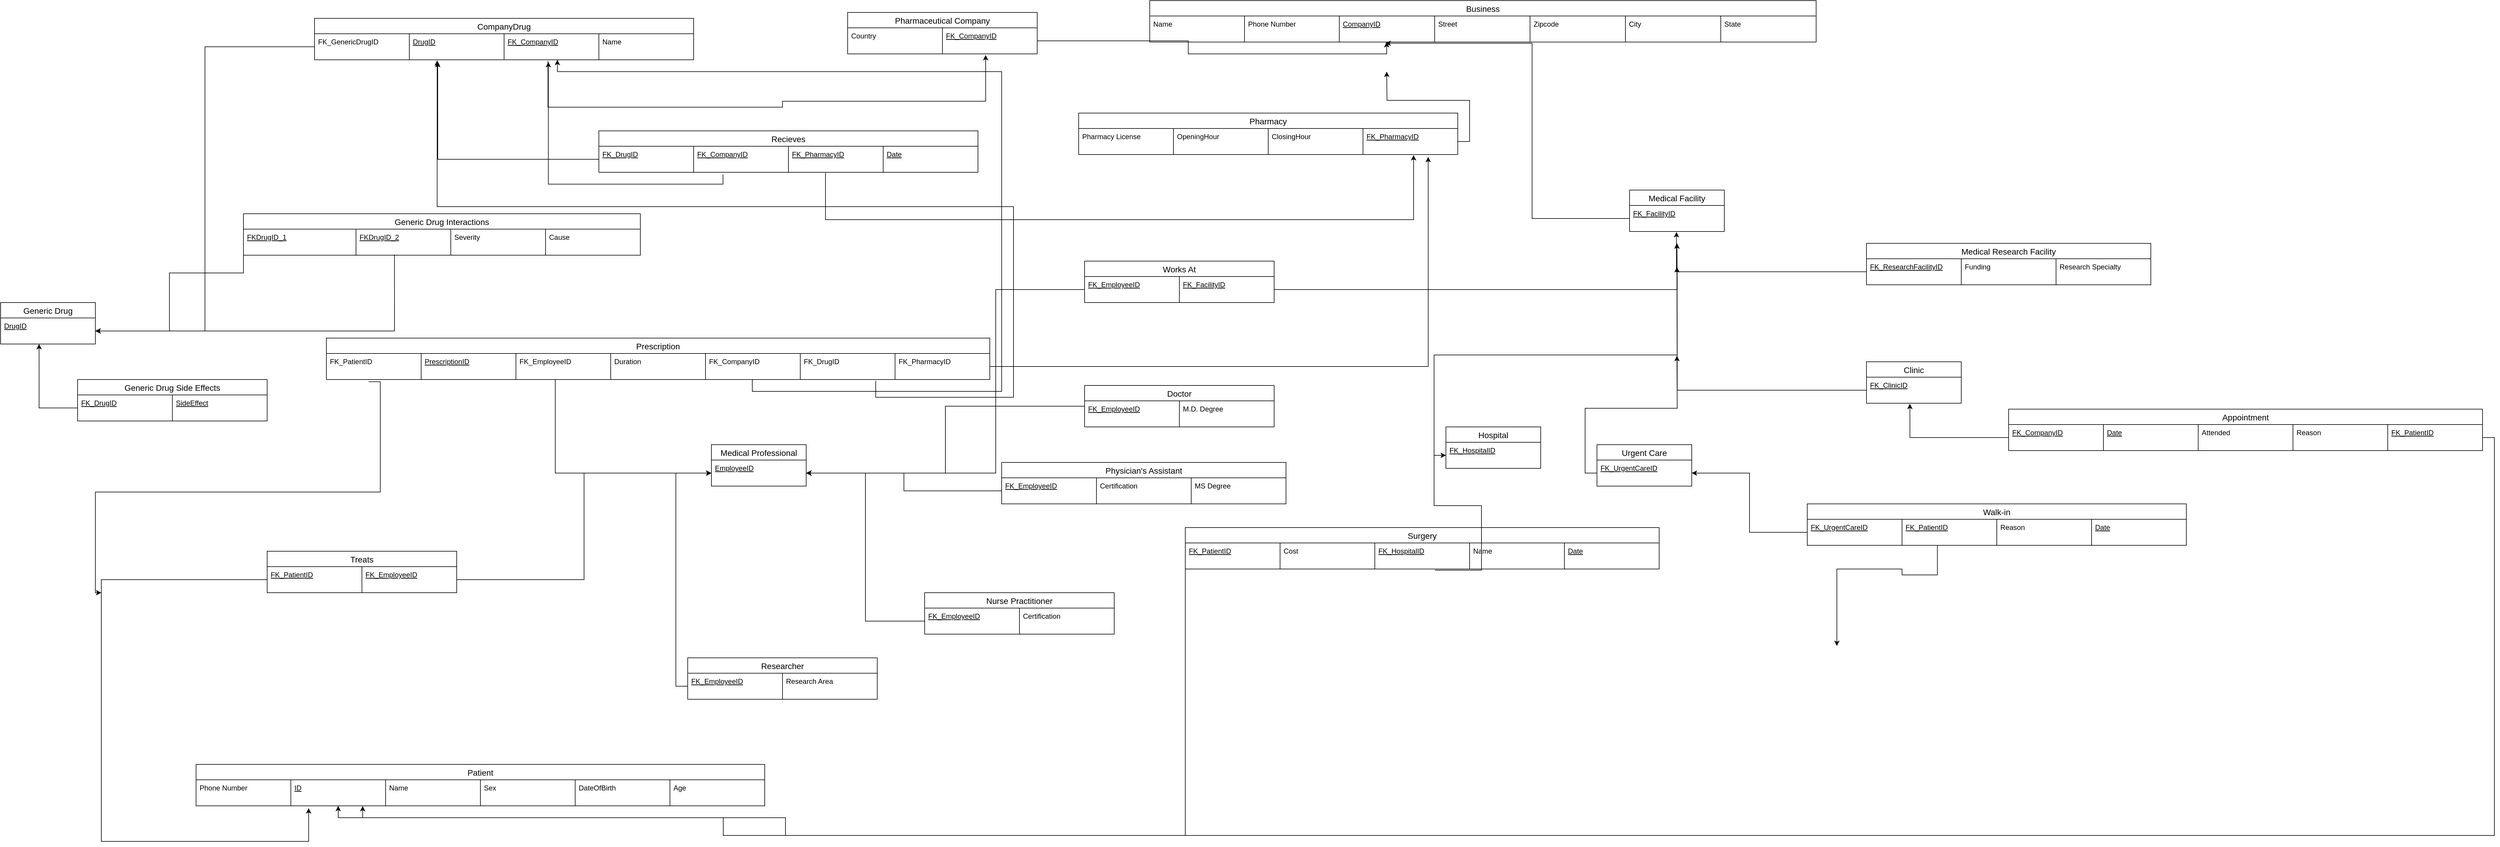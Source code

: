 <mxfile version="14.4.3" type="github">
  <diagram id="miAms7-wk8gSs7gAEDNE" name="Page-1">
    <mxGraphModel dx="1056" dy="1969" grid="1" gridSize="10" guides="1" tooltips="1" connect="1" arrows="1" fold="1" page="1" pageScale="1" pageWidth="850" pageHeight="1100" math="0" shadow="0">
      <root>
        <mxCell id="0" />
        <mxCell id="1" parent="0" />
        <mxCell id="jDIcjREZJwfRCK5uvEHR-30" value="Generic Drug" style="swimlane;fontStyle=0;childLayout=stackLayout;vertical=1;startSize=26;verticalStack=0;resizeParent=1;resizeParentMax=0;resizeLast=0;collapsible=1;marginBottom=0;align=center;fontSize=14;" vertex="1" parent="1">
          <mxGeometry x="40" y="260" width="160" height="70" as="geometry" />
        </mxCell>
        <mxCell id="jDIcjREZJwfRCK5uvEHR-31" value="DrugID" style="text;fillColor=none;spacingLeft=4;spacingRight=4;overflow=hidden;rotatable=0;points=[[0,0.5],[1,0.5]];portConstraint=eastwest;fontSize=12;strokeColor=#000000;fontStyle=4" vertex="1" parent="jDIcjREZJwfRCK5uvEHR-30">
          <mxGeometry y="26" width="160" height="44" as="geometry" />
        </mxCell>
        <mxCell id="jDIcjREZJwfRCK5uvEHR-34" value="Generic Drug Side Effects" style="swimlane;fontStyle=0;childLayout=stackLayout;vertical=1;startSize=26;verticalStack=0;resizeParent=1;resizeParentMax=0;resizeLast=0;collapsible=1;marginBottom=0;align=center;fontSize=14;" vertex="1" parent="1">
          <mxGeometry x="170" y="390" width="320" height="70" as="geometry" />
        </mxCell>
        <mxCell id="jDIcjREZJwfRCK5uvEHR-35" value="FK_DrugID" style="text;fillColor=none;spacingLeft=4;spacingRight=4;overflow=hidden;rotatable=0;points=[[0,0.5],[1,0.5]];portConstraint=eastwest;fontSize=12;strokeColor=#000000;fontStyle=4" vertex="1" parent="jDIcjREZJwfRCK5uvEHR-34">
          <mxGeometry y="26" width="160" height="44" as="geometry" />
        </mxCell>
        <mxCell id="jDIcjREZJwfRCK5uvEHR-36" value="SideEffect" style="text;fillColor=none;spacingLeft=4;spacingRight=4;overflow=hidden;rotatable=0;points=[[0,0.5],[1,0.5]];portConstraint=eastwest;fontSize=12;strokeColor=#000000;fontStyle=4" vertex="1" parent="jDIcjREZJwfRCK5uvEHR-34">
          <mxGeometry x="160" y="26" width="160" height="44" as="geometry" />
        </mxCell>
        <mxCell id="jDIcjREZJwfRCK5uvEHR-39" value="Generic Drug Interactions" style="swimlane;fontStyle=0;childLayout=stackLayout;vertical=1;startSize=26;verticalStack=0;resizeParent=1;resizeParentMax=0;resizeLast=0;collapsible=1;marginBottom=0;align=center;fontSize=14;flipH=1;flipV=0;" vertex="1" parent="1">
          <mxGeometry x="450" y="110" width="670" height="70" as="geometry" />
        </mxCell>
        <mxCell id="jDIcjREZJwfRCK5uvEHR-40" value="FKDrugID_1" style="text;fillColor=none;spacingLeft=4;spacingRight=4;overflow=hidden;rotatable=0;points=[[0,0.5],[1,0.5]];portConstraint=eastwest;fontSize=12;strokeColor=#000000;fontStyle=4" vertex="1" parent="jDIcjREZJwfRCK5uvEHR-39">
          <mxGeometry y="26" width="190" height="44" as="geometry" />
        </mxCell>
        <mxCell id="jDIcjREZJwfRCK5uvEHR-41" value="FKDrugID_2" style="text;fillColor=none;spacingLeft=4;spacingRight=4;overflow=hidden;rotatable=0;points=[[0,0.5],[1,0.5]];portConstraint=eastwest;fontSize=12;strokeColor=#000000;fontStyle=4" vertex="1" parent="jDIcjREZJwfRCK5uvEHR-39">
          <mxGeometry x="190" y="26" width="160" height="44" as="geometry" />
        </mxCell>
        <mxCell id="jDIcjREZJwfRCK5uvEHR-42" value="Severity" style="text;fillColor=none;spacingLeft=4;spacingRight=4;overflow=hidden;rotatable=0;points=[[0,0.5],[1,0.5]];portConstraint=eastwest;fontSize=12;strokeColor=#000000;" vertex="1" parent="jDIcjREZJwfRCK5uvEHR-39">
          <mxGeometry x="350" y="26" width="160" height="44" as="geometry" />
        </mxCell>
        <mxCell id="jDIcjREZJwfRCK5uvEHR-48" value="Cause" style="text;fillColor=none;spacingLeft=4;spacingRight=4;overflow=hidden;rotatable=0;points=[[0,0.5],[1,0.5]];portConstraint=eastwest;fontSize=12;strokeColor=#000000;" vertex="1" parent="jDIcjREZJwfRCK5uvEHR-39">
          <mxGeometry x="510" y="26" width="160" height="44" as="geometry" />
        </mxCell>
        <mxCell id="jDIcjREZJwfRCK5uvEHR-51" style="edgeStyle=orthogonalEdgeStyle;rounded=0;orthogonalLoop=1;jettySize=auto;html=1;exitX=0;exitY=0.5;exitDx=0;exitDy=0;entryX=0.406;entryY=1;entryDx=0;entryDy=0;entryPerimeter=0;" edge="1" parent="1" source="jDIcjREZJwfRCK5uvEHR-35" target="jDIcjREZJwfRCK5uvEHR-31">
          <mxGeometry relative="1" as="geometry" />
        </mxCell>
        <mxCell id="jDIcjREZJwfRCK5uvEHR-53" style="edgeStyle=orthogonalEdgeStyle;rounded=0;orthogonalLoop=1;jettySize=auto;html=1;exitX=0;exitY=0.5;exitDx=0;exitDy=0;entryX=1;entryY=0.5;entryDx=0;entryDy=0;" edge="1" parent="1" source="jDIcjREZJwfRCK5uvEHR-40" target="jDIcjREZJwfRCK5uvEHR-31">
          <mxGeometry relative="1" as="geometry">
            <mxPoint x="440" y="270" as="targetPoint" />
            <Array as="points">
              <mxPoint x="450" y="210" />
              <mxPoint x="325" y="210" />
              <mxPoint x="325" y="308" />
            </Array>
          </mxGeometry>
        </mxCell>
        <mxCell id="jDIcjREZJwfRCK5uvEHR-54" style="edgeStyle=orthogonalEdgeStyle;rounded=0;orthogonalLoop=1;jettySize=auto;html=1;exitX=0.406;exitY=0.977;exitDx=0;exitDy=0;entryX=1;entryY=0.5;entryDx=0;entryDy=0;exitPerimeter=0;" edge="1" parent="1" source="jDIcjREZJwfRCK5uvEHR-41" target="jDIcjREZJwfRCK5uvEHR-31">
          <mxGeometry relative="1" as="geometry">
            <Array as="points">
              <mxPoint x="705" y="308" />
            </Array>
          </mxGeometry>
        </mxCell>
        <mxCell id="jDIcjREZJwfRCK5uvEHR-55" value="CompanyDrug" style="swimlane;fontStyle=0;childLayout=stackLayout;vertical=1;startSize=26;verticalStack=0;resizeParent=1;resizeParentMax=0;resizeLast=0;collapsible=1;marginBottom=0;align=center;fontSize=14;" vertex="1" parent="1">
          <mxGeometry x="570" y="-220" width="640" height="70" as="geometry" />
        </mxCell>
        <mxCell id="jDIcjREZJwfRCK5uvEHR-64" value="FK_GenericDrugID" style="text;fillColor=none;spacingLeft=4;spacingRight=4;overflow=hidden;rotatable=0;points=[[0,0.5],[1,0.5]];portConstraint=eastwest;fontSize=12;strokeColor=#000000;fontStyle=0" vertex="1" parent="jDIcjREZJwfRCK5uvEHR-55">
          <mxGeometry y="26" width="160" height="44" as="geometry" />
        </mxCell>
        <mxCell id="jDIcjREZJwfRCK5uvEHR-56" value="DrugID" style="text;fillColor=none;spacingLeft=4;spacingRight=4;overflow=hidden;rotatable=0;points=[[0,0.5],[1,0.5]];portConstraint=eastwest;fontSize=12;strokeColor=#000000;fontStyle=4" vertex="1" parent="jDIcjREZJwfRCK5uvEHR-55">
          <mxGeometry x="160" y="26" width="160" height="44" as="geometry" />
        </mxCell>
        <mxCell id="jDIcjREZJwfRCK5uvEHR-57" value="FK_CompanyID" style="text;fillColor=none;spacingLeft=4;spacingRight=4;overflow=hidden;rotatable=0;points=[[0,0.5],[1,0.5]];portConstraint=eastwest;fontSize=12;strokeColor=#000000;fontStyle=4" vertex="1" parent="jDIcjREZJwfRCK5uvEHR-55">
          <mxGeometry x="320" y="26" width="160" height="44" as="geometry" />
        </mxCell>
        <mxCell id="jDIcjREZJwfRCK5uvEHR-58" value="Name" style="text;fillColor=none;spacingLeft=4;spacingRight=4;overflow=hidden;rotatable=0;points=[[0,0.5],[1,0.5]];portConstraint=eastwest;fontSize=12;strokeColor=#000000;" vertex="1" parent="jDIcjREZJwfRCK5uvEHR-55">
          <mxGeometry x="480" y="26" width="160" height="44" as="geometry" />
        </mxCell>
        <mxCell id="jDIcjREZJwfRCK5uvEHR-65" style="edgeStyle=orthogonalEdgeStyle;rounded=0;orthogonalLoop=1;jettySize=auto;html=1;exitX=0;exitY=0.5;exitDx=0;exitDy=0;entryX=1;entryY=0.5;entryDx=0;entryDy=0;" edge="1" parent="1" source="jDIcjREZJwfRCK5uvEHR-64" target="jDIcjREZJwfRCK5uvEHR-31">
          <mxGeometry relative="1" as="geometry" />
        </mxCell>
        <mxCell id="jDIcjREZJwfRCK5uvEHR-67" value="Pharmaceutical Company" style="swimlane;fontStyle=0;childLayout=stackLayout;vertical=1;startSize=26;verticalStack=0;resizeParent=1;resizeParentMax=0;resizeLast=0;collapsible=1;marginBottom=0;align=center;fontSize=14;" vertex="1" parent="1">
          <mxGeometry x="1470" y="-230" width="320" height="70" as="geometry" />
        </mxCell>
        <mxCell id="jDIcjREZJwfRCK5uvEHR-68" value="Country" style="text;fillColor=none;spacingLeft=4;spacingRight=4;overflow=hidden;rotatable=0;points=[[0,0.5],[1,0.5]];portConstraint=eastwest;fontSize=12;strokeColor=#000000;" vertex="1" parent="jDIcjREZJwfRCK5uvEHR-67">
          <mxGeometry y="26" width="160" height="44" as="geometry" />
        </mxCell>
        <mxCell id="jDIcjREZJwfRCK5uvEHR-69" value="FK_CompanyID" style="text;fillColor=none;spacingLeft=4;spacingRight=4;overflow=hidden;rotatable=0;points=[[0,0.5],[1,0.5]];portConstraint=eastwest;fontSize=12;strokeColor=#000000;fontStyle=4" vertex="1" parent="jDIcjREZJwfRCK5uvEHR-67">
          <mxGeometry x="160" y="26" width="160" height="44" as="geometry" />
        </mxCell>
        <mxCell id="jDIcjREZJwfRCK5uvEHR-71" value="Business" style="swimlane;fontStyle=0;childLayout=stackLayout;vertical=1;startSize=26;verticalStack=0;resizeParent=1;resizeParentMax=0;resizeLast=0;collapsible=1;marginBottom=0;align=center;fontSize=14;" vertex="1" parent="1">
          <mxGeometry x="1980" y="-250" width="1125" height="70" as="geometry" />
        </mxCell>
        <mxCell id="jDIcjREZJwfRCK5uvEHR-72" value="Name" style="text;fillColor=none;spacingLeft=4;spacingRight=4;overflow=hidden;rotatable=0;points=[[0,0.5],[1,0.5]];portConstraint=eastwest;fontSize=12;strokeColor=#000000;" vertex="1" parent="jDIcjREZJwfRCK5uvEHR-71">
          <mxGeometry y="26" width="160" height="44" as="geometry" />
        </mxCell>
        <mxCell id="jDIcjREZJwfRCK5uvEHR-73" value="Phone Number" style="text;fillColor=none;spacingLeft=4;spacingRight=4;overflow=hidden;rotatable=0;points=[[0,0.5],[1,0.5]];portConstraint=eastwest;fontSize=12;strokeColor=#000000;" vertex="1" parent="jDIcjREZJwfRCK5uvEHR-71">
          <mxGeometry x="160" y="26" width="160" height="44" as="geometry" />
        </mxCell>
        <mxCell id="jDIcjREZJwfRCK5uvEHR-74" value="CompanyID" style="text;fillColor=none;spacingLeft=4;spacingRight=4;overflow=hidden;rotatable=0;points=[[0,0.5],[1,0.5]];portConstraint=eastwest;fontSize=12;strokeColor=#000000;fontStyle=4" vertex="1" parent="jDIcjREZJwfRCK5uvEHR-71">
          <mxGeometry x="320" y="26" width="161" height="44" as="geometry" />
        </mxCell>
        <mxCell id="jDIcjREZJwfRCK5uvEHR-75" value="Street" style="text;fillColor=none;spacingLeft=4;spacingRight=4;overflow=hidden;rotatable=0;points=[[0,0.5],[1,0.5]];portConstraint=eastwest;fontSize=12;strokeColor=#000000;fontStyle=0" vertex="1" parent="jDIcjREZJwfRCK5uvEHR-71">
          <mxGeometry x="481" y="26" width="161" height="44" as="geometry" />
        </mxCell>
        <mxCell id="jDIcjREZJwfRCK5uvEHR-76" value="Zipcode" style="text;fillColor=none;spacingLeft=4;spacingRight=4;overflow=hidden;rotatable=0;points=[[0,0.5],[1,0.5]];portConstraint=eastwest;fontSize=12;strokeColor=#000000;fontStyle=0" vertex="1" parent="jDIcjREZJwfRCK5uvEHR-71">
          <mxGeometry x="642" y="26" width="161" height="44" as="geometry" />
        </mxCell>
        <mxCell id="jDIcjREZJwfRCK5uvEHR-77" value="City" style="text;fillColor=none;spacingLeft=4;spacingRight=4;overflow=hidden;rotatable=0;points=[[0,0.5],[1,0.5]];portConstraint=eastwest;fontSize=12;strokeColor=#000000;fontStyle=0" vertex="1" parent="jDIcjREZJwfRCK5uvEHR-71">
          <mxGeometry x="803" y="26" width="161" height="44" as="geometry" />
        </mxCell>
        <mxCell id="jDIcjREZJwfRCK5uvEHR-78" value="State" style="text;fillColor=none;spacingLeft=4;spacingRight=4;overflow=hidden;rotatable=0;points=[[0,0.5],[1,0.5]];portConstraint=eastwest;fontSize=12;strokeColor=#000000;fontStyle=0" vertex="1" parent="jDIcjREZJwfRCK5uvEHR-71">
          <mxGeometry x="964" y="26" width="161" height="44" as="geometry" />
        </mxCell>
        <mxCell id="jDIcjREZJwfRCK5uvEHR-79" style="edgeStyle=orthogonalEdgeStyle;rounded=0;orthogonalLoop=1;jettySize=auto;html=1;exitX=1;exitY=0.5;exitDx=0;exitDy=0;entryX=0.497;entryY=1;entryDx=0;entryDy=0;entryPerimeter=0;" edge="1" parent="1" source="jDIcjREZJwfRCK5uvEHR-69" target="jDIcjREZJwfRCK5uvEHR-74">
          <mxGeometry relative="1" as="geometry" />
        </mxCell>
        <mxCell id="jDIcjREZJwfRCK5uvEHR-80" style="edgeStyle=orthogonalEdgeStyle;rounded=0;orthogonalLoop=1;jettySize=auto;html=1;exitX=0.463;exitY=1.045;exitDx=0;exitDy=0;exitPerimeter=0;entryX=0.456;entryY=1.045;entryDx=0;entryDy=0;entryPerimeter=0;" edge="1" parent="1" source="jDIcjREZJwfRCK5uvEHR-57" target="jDIcjREZJwfRCK5uvEHR-69">
          <mxGeometry relative="1" as="geometry">
            <mxPoint x="1710" y="-148" as="targetPoint" />
            <Array as="points">
              <mxPoint x="964" y="-70" />
              <mxPoint x="1360" y="-70" />
              <mxPoint x="1360" y="-80" />
              <mxPoint x="1703" y="-80" />
            </Array>
          </mxGeometry>
        </mxCell>
        <mxCell id="jDIcjREZJwfRCK5uvEHR-81" value="Pharmacy" style="swimlane;fontStyle=0;childLayout=stackLayout;vertical=1;startSize=26;verticalStack=0;resizeParent=1;resizeParentMax=0;resizeLast=0;collapsible=1;marginBottom=0;align=center;fontSize=14;" vertex="1" parent="1">
          <mxGeometry x="1860" y="-60" width="640" height="70" as="geometry" />
        </mxCell>
        <mxCell id="jDIcjREZJwfRCK5uvEHR-82" value="Pharmacy License" style="text;fillColor=none;spacingLeft=4;spacingRight=4;overflow=hidden;rotatable=0;points=[[0,0.5],[1,0.5]];portConstraint=eastwest;fontSize=12;strokeColor=#000000;" vertex="1" parent="jDIcjREZJwfRCK5uvEHR-81">
          <mxGeometry y="26" width="160" height="44" as="geometry" />
        </mxCell>
        <mxCell id="jDIcjREZJwfRCK5uvEHR-83" value="OpeningHour" style="text;fillColor=none;spacingLeft=4;spacingRight=4;overflow=hidden;rotatable=0;points=[[0,0.5],[1,0.5]];portConstraint=eastwest;fontSize=12;strokeColor=#000000;" vertex="1" parent="jDIcjREZJwfRCK5uvEHR-81">
          <mxGeometry x="160" y="26" width="160" height="44" as="geometry" />
        </mxCell>
        <mxCell id="jDIcjREZJwfRCK5uvEHR-84" value="ClosingHour" style="text;fillColor=none;spacingLeft=4;spacingRight=4;overflow=hidden;rotatable=0;points=[[0,0.5],[1,0.5]];portConstraint=eastwest;fontSize=12;strokeColor=#000000;" vertex="1" parent="jDIcjREZJwfRCK5uvEHR-81">
          <mxGeometry x="320" y="26" width="160" height="44" as="geometry" />
        </mxCell>
        <mxCell id="jDIcjREZJwfRCK5uvEHR-85" value="FK_PharmacyID" style="text;fillColor=none;spacingLeft=4;spacingRight=4;overflow=hidden;rotatable=0;points=[[0,0.5],[1,0.5]];portConstraint=eastwest;fontSize=12;strokeColor=#000000;fontStyle=4" vertex="1" parent="jDIcjREZJwfRCK5uvEHR-81">
          <mxGeometry x="480" y="26" width="160" height="44" as="geometry" />
        </mxCell>
        <mxCell id="jDIcjREZJwfRCK5uvEHR-86" style="edgeStyle=orthogonalEdgeStyle;rounded=0;orthogonalLoop=1;jettySize=auto;html=1;exitX=1;exitY=0.5;exitDx=0;exitDy=0;" edge="1" parent="1" source="jDIcjREZJwfRCK5uvEHR-85">
          <mxGeometry relative="1" as="geometry">
            <mxPoint x="2380" y="-130" as="targetPoint" />
          </mxGeometry>
        </mxCell>
        <mxCell id="jDIcjREZJwfRCK5uvEHR-87" value="Medical Facility" style="swimlane;fontStyle=0;childLayout=stackLayout;vertical=1;startSize=26;verticalStack=0;resizeParent=1;resizeParentMax=0;resizeLast=0;collapsible=1;marginBottom=0;align=center;fontSize=14;" vertex="1" parent="1">
          <mxGeometry x="2790" y="70" width="160" height="70" as="geometry" />
        </mxCell>
        <mxCell id="jDIcjREZJwfRCK5uvEHR-88" value="FK_FacilityID" style="text;fillColor=none;spacingLeft=4;spacingRight=4;overflow=hidden;rotatable=0;points=[[0,0.5],[1,0.5]];portConstraint=eastwest;fontSize=12;strokeColor=#000000;fontStyle=4" vertex="1" parent="jDIcjREZJwfRCK5uvEHR-87">
          <mxGeometry y="26" width="160" height="44" as="geometry" />
        </mxCell>
        <mxCell id="jDIcjREZJwfRCK5uvEHR-91" value="Medical Research Facility" style="swimlane;fontStyle=0;childLayout=stackLayout;vertical=1;startSize=26;verticalStack=0;resizeParent=1;resizeParentMax=0;resizeLast=0;collapsible=1;marginBottom=0;align=center;fontSize=14;" vertex="1" parent="1">
          <mxGeometry x="3190" y="160" width="480" height="70" as="geometry" />
        </mxCell>
        <mxCell id="jDIcjREZJwfRCK5uvEHR-92" value="FK_ResearchFacilityID" style="text;fillColor=none;spacingLeft=4;spacingRight=4;overflow=hidden;rotatable=0;points=[[0,0.5],[1,0.5]];portConstraint=eastwest;fontSize=12;strokeColor=#000000;fontStyle=4" vertex="1" parent="jDIcjREZJwfRCK5uvEHR-91">
          <mxGeometry y="26" width="160" height="44" as="geometry" />
        </mxCell>
        <mxCell id="jDIcjREZJwfRCK5uvEHR-93" value="Funding" style="text;fillColor=none;spacingLeft=4;spacingRight=4;overflow=hidden;rotatable=0;points=[[0,0.5],[1,0.5]];portConstraint=eastwest;fontSize=12;strokeColor=#000000;" vertex="1" parent="jDIcjREZJwfRCK5uvEHR-91">
          <mxGeometry x="160" y="26" width="160" height="44" as="geometry" />
        </mxCell>
        <mxCell id="jDIcjREZJwfRCK5uvEHR-96" value="Research Specialty" style="text;fillColor=none;spacingLeft=4;spacingRight=4;overflow=hidden;rotatable=0;points=[[0,0.5],[1,0.5]];portConstraint=eastwest;fontSize=12;strokeColor=#000000;" vertex="1" parent="jDIcjREZJwfRCK5uvEHR-91">
          <mxGeometry x="320" y="26" width="160" height="44" as="geometry" />
        </mxCell>
        <mxCell id="jDIcjREZJwfRCK5uvEHR-95" style="edgeStyle=orthogonalEdgeStyle;rounded=0;orthogonalLoop=1;jettySize=auto;html=1;exitX=0;exitY=0.5;exitDx=0;exitDy=0;entryX=0.484;entryY=1.045;entryDx=0;entryDy=0;entryPerimeter=0;" edge="1" parent="1" source="jDIcjREZJwfRCK5uvEHR-88" target="jDIcjREZJwfRCK5uvEHR-74">
          <mxGeometry relative="1" as="geometry">
            <mxPoint x="2600" y="60" as="targetPoint" />
          </mxGeometry>
        </mxCell>
        <mxCell id="jDIcjREZJwfRCK5uvEHR-97" style="edgeStyle=orthogonalEdgeStyle;rounded=0;orthogonalLoop=1;jettySize=auto;html=1;exitX=0;exitY=0.5;exitDx=0;exitDy=0;entryX=0.495;entryY=1.02;entryDx=0;entryDy=0;entryPerimeter=0;" edge="1" parent="1" source="jDIcjREZJwfRCK5uvEHR-92" target="jDIcjREZJwfRCK5uvEHR-88">
          <mxGeometry relative="1" as="geometry" />
        </mxCell>
        <mxCell id="jDIcjREZJwfRCK5uvEHR-98" value="Clinic" style="swimlane;fontStyle=0;childLayout=stackLayout;vertical=1;startSize=26;verticalStack=0;resizeParent=1;resizeParentMax=0;resizeLast=0;collapsible=1;marginBottom=0;align=center;fontSize=14;" vertex="1" parent="1">
          <mxGeometry x="3190" y="360" width="160" height="70" as="geometry" />
        </mxCell>
        <mxCell id="jDIcjREZJwfRCK5uvEHR-99" value="FK_ClinicID" style="text;fillColor=none;spacingLeft=4;spacingRight=4;overflow=hidden;rotatable=0;points=[[0,0.5],[1,0.5]];portConstraint=eastwest;fontSize=12;strokeColor=#000000;fontStyle=4" vertex="1" parent="jDIcjREZJwfRCK5uvEHR-98">
          <mxGeometry y="26" width="160" height="44" as="geometry" />
        </mxCell>
        <mxCell id="jDIcjREZJwfRCK5uvEHR-102" style="edgeStyle=orthogonalEdgeStyle;rounded=0;orthogonalLoop=1;jettySize=auto;html=1;exitX=0;exitY=0.5;exitDx=0;exitDy=0;" edge="1" parent="1" source="jDIcjREZJwfRCK5uvEHR-99">
          <mxGeometry relative="1" as="geometry">
            <mxPoint x="2870" y="160" as="targetPoint" />
          </mxGeometry>
        </mxCell>
        <mxCell id="jDIcjREZJwfRCK5uvEHR-103" value="Appointment" style="swimlane;fontStyle=0;childLayout=stackLayout;vertical=1;startSize=26;verticalStack=0;resizeParent=1;resizeParentMax=0;resizeLast=0;collapsible=1;marginBottom=0;align=center;fontSize=14;" vertex="1" parent="1">
          <mxGeometry x="3430" y="440" width="800" height="70" as="geometry" />
        </mxCell>
        <mxCell id="jDIcjREZJwfRCK5uvEHR-104" value="FK_CompanyID" style="text;fillColor=none;spacingLeft=4;spacingRight=4;overflow=hidden;rotatable=0;points=[[0,0.5],[1,0.5]];portConstraint=eastwest;fontSize=12;strokeColor=#000000;fontStyle=4" vertex="1" parent="jDIcjREZJwfRCK5uvEHR-103">
          <mxGeometry y="26" width="160" height="44" as="geometry" />
        </mxCell>
        <mxCell id="jDIcjREZJwfRCK5uvEHR-105" value="Date" style="text;fillColor=none;spacingLeft=4;spacingRight=4;overflow=hidden;rotatable=0;points=[[0,0.5],[1,0.5]];portConstraint=eastwest;fontSize=12;strokeColor=#000000;fontStyle=4" vertex="1" parent="jDIcjREZJwfRCK5uvEHR-103">
          <mxGeometry x="160" y="26" width="160" height="44" as="geometry" />
        </mxCell>
        <mxCell id="jDIcjREZJwfRCK5uvEHR-108" value="Attended" style="text;fillColor=none;spacingLeft=4;spacingRight=4;overflow=hidden;rotatable=0;points=[[0,0.5],[1,0.5]];portConstraint=eastwest;fontSize=12;strokeColor=#000000;" vertex="1" parent="jDIcjREZJwfRCK5uvEHR-103">
          <mxGeometry x="320" y="26" width="160" height="44" as="geometry" />
        </mxCell>
        <mxCell id="jDIcjREZJwfRCK5uvEHR-109" value="Reason" style="text;fillColor=none;spacingLeft=4;spacingRight=4;overflow=hidden;rotatable=0;points=[[0,0.5],[1,0.5]];portConstraint=eastwest;fontSize=12;strokeColor=#000000;" vertex="1" parent="jDIcjREZJwfRCK5uvEHR-103">
          <mxGeometry x="480" y="26" width="160" height="44" as="geometry" />
        </mxCell>
        <mxCell id="jDIcjREZJwfRCK5uvEHR-110" value="FK_PatientID" style="text;fillColor=none;spacingLeft=4;spacingRight=4;overflow=hidden;rotatable=0;points=[[0,0.5],[1,0.5]];portConstraint=eastwest;fontSize=12;strokeColor=#000000;fontStyle=4" vertex="1" parent="jDIcjREZJwfRCK5uvEHR-103">
          <mxGeometry x="640" y="26" width="160" height="44" as="geometry" />
        </mxCell>
        <mxCell id="jDIcjREZJwfRCK5uvEHR-107" style="edgeStyle=orthogonalEdgeStyle;rounded=0;orthogonalLoop=1;jettySize=auto;html=1;exitX=0;exitY=0.5;exitDx=0;exitDy=0;entryX=0.458;entryY=1.02;entryDx=0;entryDy=0;entryPerimeter=0;" edge="1" parent="1" source="jDIcjREZJwfRCK5uvEHR-104" target="jDIcjREZJwfRCK5uvEHR-99">
          <mxGeometry relative="1" as="geometry" />
        </mxCell>
        <mxCell id="jDIcjREZJwfRCK5uvEHR-111" value="Patient" style="swimlane;fontStyle=0;childLayout=stackLayout;vertical=1;startSize=26;verticalStack=0;resizeParent=1;resizeParentMax=0;resizeLast=0;collapsible=1;marginBottom=0;align=center;fontSize=14;" vertex="1" parent="1">
          <mxGeometry x="370" y="1040" width="960" height="70" as="geometry" />
        </mxCell>
        <mxCell id="jDIcjREZJwfRCK5uvEHR-112" value="Phone Number" style="text;fillColor=none;spacingLeft=4;spacingRight=4;overflow=hidden;rotatable=0;points=[[0,0.5],[1,0.5]];portConstraint=eastwest;fontSize=12;strokeColor=#000000;" vertex="1" parent="jDIcjREZJwfRCK5uvEHR-111">
          <mxGeometry y="26" width="160" height="44" as="geometry" />
        </mxCell>
        <mxCell id="jDIcjREZJwfRCK5uvEHR-113" value="ID" style="text;fillColor=none;spacingLeft=4;spacingRight=4;overflow=hidden;rotatable=0;points=[[0,0.5],[1,0.5]];portConstraint=eastwest;fontSize=12;strokeColor=#000000;fontStyle=4" vertex="1" parent="jDIcjREZJwfRCK5uvEHR-111">
          <mxGeometry x="160" y="26" width="160" height="44" as="geometry" />
        </mxCell>
        <mxCell id="jDIcjREZJwfRCK5uvEHR-114" value="Name" style="text;fillColor=none;spacingLeft=4;spacingRight=4;overflow=hidden;rotatable=0;points=[[0,0.5],[1,0.5]];portConstraint=eastwest;fontSize=12;strokeColor=#000000;" vertex="1" parent="jDIcjREZJwfRCK5uvEHR-111">
          <mxGeometry x="320" y="26" width="160" height="44" as="geometry" />
        </mxCell>
        <mxCell id="jDIcjREZJwfRCK5uvEHR-115" value="Sex" style="text;fillColor=none;spacingLeft=4;spacingRight=4;overflow=hidden;rotatable=0;points=[[0,0.5],[1,0.5]];portConstraint=eastwest;fontSize=12;strokeColor=#000000;" vertex="1" parent="jDIcjREZJwfRCK5uvEHR-111">
          <mxGeometry x="480" y="26" width="160" height="44" as="geometry" />
        </mxCell>
        <mxCell id="jDIcjREZJwfRCK5uvEHR-116" value="DateOfBirth" style="text;fillColor=none;spacingLeft=4;spacingRight=4;overflow=hidden;rotatable=0;points=[[0,0.5],[1,0.5]];portConstraint=eastwest;fontSize=12;strokeColor=#000000;" vertex="1" parent="jDIcjREZJwfRCK5uvEHR-111">
          <mxGeometry x="640" y="26" width="160" height="44" as="geometry" />
        </mxCell>
        <mxCell id="jDIcjREZJwfRCK5uvEHR-117" value="Age" style="text;fillColor=none;spacingLeft=4;spacingRight=4;overflow=hidden;rotatable=0;points=[[0,0.5],[1,0.5]];portConstraint=eastwest;fontSize=12;strokeColor=#000000;" vertex="1" parent="jDIcjREZJwfRCK5uvEHR-111">
          <mxGeometry x="800" y="26" width="160" height="44" as="geometry" />
        </mxCell>
        <mxCell id="jDIcjREZJwfRCK5uvEHR-120" style="edgeStyle=orthogonalEdgeStyle;rounded=0;orthogonalLoop=1;jettySize=auto;html=1;exitX=1;exitY=0.5;exitDx=0;exitDy=0;" edge="1" parent="1" source="jDIcjREZJwfRCK5uvEHR-110" target="jDIcjREZJwfRCK5uvEHR-113">
          <mxGeometry relative="1" as="geometry">
            <mxPoint x="1260" y="1160" as="targetPoint" />
            <Array as="points">
              <mxPoint x="4250" y="488" />
              <mxPoint x="4250" y="1160" />
              <mxPoint x="1260" y="1160" />
              <mxPoint x="1260" y="1130" />
              <mxPoint x="610" y="1130" />
            </Array>
          </mxGeometry>
        </mxCell>
        <mxCell id="jDIcjREZJwfRCK5uvEHR-121" value="Surgery" style="swimlane;fontStyle=0;childLayout=stackLayout;vertical=1;startSize=26;verticalStack=0;resizeParent=1;resizeParentMax=0;resizeLast=0;collapsible=1;marginBottom=0;align=center;fontSize=14;" vertex="1" parent="1">
          <mxGeometry x="2040" y="640" width="800" height="70" as="geometry" />
        </mxCell>
        <mxCell id="jDIcjREZJwfRCK5uvEHR-122" value="FK_PatientID" style="text;fillColor=none;spacingLeft=4;spacingRight=4;overflow=hidden;rotatable=0;points=[[0,0.5],[1,0.5]];portConstraint=eastwest;fontSize=12;strokeColor=#000000;fontStyle=4" vertex="1" parent="jDIcjREZJwfRCK5uvEHR-121">
          <mxGeometry y="26" width="160" height="44" as="geometry" />
        </mxCell>
        <mxCell id="jDIcjREZJwfRCK5uvEHR-124" value="Cost" style="text;fillColor=none;spacingLeft=4;spacingRight=4;overflow=hidden;rotatable=0;points=[[0,0.5],[1,0.5]];portConstraint=eastwest;fontSize=12;strokeColor=#000000;" vertex="1" parent="jDIcjREZJwfRCK5uvEHR-121">
          <mxGeometry x="160" y="26" width="160" height="44" as="geometry" />
        </mxCell>
        <mxCell id="jDIcjREZJwfRCK5uvEHR-130" value="FK_HospitalID" style="text;fillColor=none;spacingLeft=4;spacingRight=4;overflow=hidden;rotatable=0;points=[[0,0.5],[1,0.5]];portConstraint=eastwest;fontSize=12;strokeColor=#000000;fontStyle=4" vertex="1" parent="jDIcjREZJwfRCK5uvEHR-121">
          <mxGeometry x="320" y="26" width="160" height="44" as="geometry" />
        </mxCell>
        <mxCell id="jDIcjREZJwfRCK5uvEHR-132" value="Name" style="text;fillColor=none;spacingLeft=4;spacingRight=4;overflow=hidden;rotatable=0;points=[[0,0.5],[1,0.5]];portConstraint=eastwest;fontSize=12;strokeColor=#000000;" vertex="1" parent="jDIcjREZJwfRCK5uvEHR-121">
          <mxGeometry x="480" y="26" width="160" height="44" as="geometry" />
        </mxCell>
        <mxCell id="jDIcjREZJwfRCK5uvEHR-133" value="Date" style="text;fillColor=none;spacingLeft=4;spacingRight=4;overflow=hidden;rotatable=0;points=[[0,0.5],[1,0.5]];portConstraint=eastwest;fontSize=12;strokeColor=#000000;fontStyle=4" vertex="1" parent="jDIcjREZJwfRCK5uvEHR-121">
          <mxGeometry x="640" y="26" width="160" height="44" as="geometry" />
        </mxCell>
        <mxCell id="jDIcjREZJwfRCK5uvEHR-125" value="Hospital" style="swimlane;fontStyle=0;childLayout=stackLayout;vertical=1;startSize=26;verticalStack=0;resizeParent=1;resizeParentMax=0;resizeLast=0;collapsible=1;marginBottom=0;align=center;fontSize=14;" vertex="1" parent="1">
          <mxGeometry x="2480" y="470" width="160" height="70" as="geometry" />
        </mxCell>
        <mxCell id="jDIcjREZJwfRCK5uvEHR-126" value="FK_HospitalID" style="text;fillColor=none;spacingLeft=4;spacingRight=4;overflow=hidden;rotatable=0;points=[[0,0.5],[1,0.5]];portConstraint=eastwest;fontSize=12;strokeColor=#000000;fontStyle=4" vertex="1" parent="jDIcjREZJwfRCK5uvEHR-125">
          <mxGeometry y="26" width="160" height="44" as="geometry" />
        </mxCell>
        <mxCell id="jDIcjREZJwfRCK5uvEHR-129" style="edgeStyle=orthogonalEdgeStyle;rounded=0;orthogonalLoop=1;jettySize=auto;html=1;exitX=0;exitY=0.5;exitDx=0;exitDy=0;" edge="1" parent="1" source="jDIcjREZJwfRCK5uvEHR-126">
          <mxGeometry relative="1" as="geometry">
            <mxPoint x="2870" y="200" as="targetPoint" />
          </mxGeometry>
        </mxCell>
        <mxCell id="jDIcjREZJwfRCK5uvEHR-134" style="edgeStyle=orthogonalEdgeStyle;rounded=0;orthogonalLoop=1;jettySize=auto;html=1;exitX=0.633;exitY=1.045;exitDx=0;exitDy=0;exitPerimeter=0;entryX=0;entryY=0.5;entryDx=0;entryDy=0;" edge="1" parent="1" source="jDIcjREZJwfRCK5uvEHR-130" target="jDIcjREZJwfRCK5uvEHR-126">
          <mxGeometry relative="1" as="geometry">
            <mxPoint x="2770" y="790" as="targetPoint" />
          </mxGeometry>
        </mxCell>
        <mxCell id="jDIcjREZJwfRCK5uvEHR-135" style="edgeStyle=orthogonalEdgeStyle;rounded=0;orthogonalLoop=1;jettySize=auto;html=1;exitX=0;exitY=0.5;exitDx=0;exitDy=0;entryX=0.758;entryY=1.008;entryDx=0;entryDy=0;entryPerimeter=0;" edge="1" parent="1" source="jDIcjREZJwfRCK5uvEHR-122" target="jDIcjREZJwfRCK5uvEHR-113">
          <mxGeometry relative="1" as="geometry">
            <mxPoint x="1270" y="660" as="targetPoint" />
            <Array as="points">
              <mxPoint x="2040" y="1160" />
              <mxPoint x="1365" y="1160" />
              <mxPoint x="1365" y="1130" />
              <mxPoint x="651" y="1130" />
            </Array>
          </mxGeometry>
        </mxCell>
        <mxCell id="jDIcjREZJwfRCK5uvEHR-136" value="Urgent Care" style="swimlane;fontStyle=0;childLayout=stackLayout;vertical=1;startSize=26;verticalStack=0;resizeParent=1;resizeParentMax=0;resizeLast=0;collapsible=1;marginBottom=0;align=center;fontSize=14;" vertex="1" parent="1">
          <mxGeometry x="2735" y="500" width="160" height="70" as="geometry" />
        </mxCell>
        <mxCell id="jDIcjREZJwfRCK5uvEHR-137" value="FK_UrgentCareID" style="text;fillColor=none;spacingLeft=4;spacingRight=4;overflow=hidden;rotatable=0;points=[[0,0.5],[1,0.5]];portConstraint=eastwest;fontSize=12;strokeColor=#000000;fontStyle=4" vertex="1" parent="jDIcjREZJwfRCK5uvEHR-136">
          <mxGeometry y="26" width="160" height="44" as="geometry" />
        </mxCell>
        <mxCell id="jDIcjREZJwfRCK5uvEHR-140" value="Walk-in" style="swimlane;fontStyle=0;childLayout=stackLayout;vertical=1;startSize=26;verticalStack=0;resizeParent=1;resizeParentMax=0;resizeLast=0;collapsible=1;marginBottom=0;align=center;fontSize=14;" vertex="1" parent="1">
          <mxGeometry x="3090" y="600" width="640" height="70" as="geometry" />
        </mxCell>
        <mxCell id="jDIcjREZJwfRCK5uvEHR-141" value="FK_UrgentCareID" style="text;fillColor=none;spacingLeft=4;spacingRight=4;overflow=hidden;rotatable=0;points=[[0,0.5],[1,0.5]];portConstraint=eastwest;fontSize=12;strokeColor=#000000;fontStyle=4" vertex="1" parent="jDIcjREZJwfRCK5uvEHR-140">
          <mxGeometry y="26" width="160" height="44" as="geometry" />
        </mxCell>
        <mxCell id="jDIcjREZJwfRCK5uvEHR-142" value="FK_PatientID" style="text;fillColor=none;spacingLeft=4;spacingRight=4;overflow=hidden;rotatable=0;points=[[0,0.5],[1,0.5]];portConstraint=eastwest;fontSize=12;strokeColor=#000000;fontStyle=4" vertex="1" parent="jDIcjREZJwfRCK5uvEHR-140">
          <mxGeometry x="160" y="26" width="160" height="44" as="geometry" />
        </mxCell>
        <mxCell id="jDIcjREZJwfRCK5uvEHR-143" value="Reason" style="text;fillColor=none;spacingLeft=4;spacingRight=4;overflow=hidden;rotatable=0;points=[[0,0.5],[1,0.5]];portConstraint=eastwest;fontSize=12;strokeColor=#000000;" vertex="1" parent="jDIcjREZJwfRCK5uvEHR-140">
          <mxGeometry x="320" y="26" width="160" height="44" as="geometry" />
        </mxCell>
        <mxCell id="jDIcjREZJwfRCK5uvEHR-144" value="Date" style="text;fillColor=none;spacingLeft=4;spacingRight=4;overflow=hidden;rotatable=0;points=[[0,0.5],[1,0.5]];portConstraint=eastwest;fontSize=12;strokeColor=#000000;fontStyle=4" vertex="1" parent="jDIcjREZJwfRCK5uvEHR-140">
          <mxGeometry x="480" y="26" width="160" height="44" as="geometry" />
        </mxCell>
        <mxCell id="jDIcjREZJwfRCK5uvEHR-146" style="edgeStyle=orthogonalEdgeStyle;rounded=0;orthogonalLoop=1;jettySize=auto;html=1;exitX=0.373;exitY=1.015;exitDx=0;exitDy=0;exitPerimeter=0;" edge="1" parent="1" source="jDIcjREZJwfRCK5uvEHR-142">
          <mxGeometry relative="1" as="geometry">
            <mxPoint x="3140" y="840" as="targetPoint" />
            <Array as="points">
              <mxPoint x="3310" y="720" />
              <mxPoint x="3250" y="720" />
              <mxPoint x="3250" y="710" />
              <mxPoint x="3140" y="710" />
            </Array>
          </mxGeometry>
        </mxCell>
        <mxCell id="jDIcjREZJwfRCK5uvEHR-148" style="edgeStyle=orthogonalEdgeStyle;rounded=0;orthogonalLoop=1;jettySize=auto;html=1;exitX=0;exitY=0.5;exitDx=0;exitDy=0;entryX=1;entryY=0.5;entryDx=0;entryDy=0;" edge="1" parent="1" source="jDIcjREZJwfRCK5uvEHR-141" target="jDIcjREZJwfRCK5uvEHR-137">
          <mxGeometry relative="1" as="geometry" />
        </mxCell>
        <mxCell id="jDIcjREZJwfRCK5uvEHR-149" style="edgeStyle=orthogonalEdgeStyle;rounded=0;orthogonalLoop=1;jettySize=auto;html=1;exitX=0;exitY=0.5;exitDx=0;exitDy=0;" edge="1" parent="1" source="jDIcjREZJwfRCK5uvEHR-137">
          <mxGeometry relative="1" as="geometry">
            <mxPoint x="2870" y="350" as="targetPoint" />
          </mxGeometry>
        </mxCell>
        <mxCell id="jDIcjREZJwfRCK5uvEHR-150" value="Medical Professional" style="swimlane;fontStyle=0;childLayout=stackLayout;vertical=1;startSize=26;verticalStack=0;resizeParent=1;resizeParentMax=0;resizeLast=0;collapsible=1;marginBottom=0;align=center;fontSize=14;" vertex="1" parent="1">
          <mxGeometry x="1240" y="500" width="160" height="70" as="geometry" />
        </mxCell>
        <mxCell id="jDIcjREZJwfRCK5uvEHR-151" value="EmployeeID" style="text;fillColor=none;spacingLeft=4;spacingRight=4;overflow=hidden;rotatable=0;points=[[0,0.5],[1,0.5]];portConstraint=eastwest;fontSize=12;strokeColor=#000000;fontStyle=4" vertex="1" parent="jDIcjREZJwfRCK5uvEHR-150">
          <mxGeometry y="26" width="160" height="44" as="geometry" />
        </mxCell>
        <mxCell id="jDIcjREZJwfRCK5uvEHR-159" style="edgeStyle=orthogonalEdgeStyle;rounded=0;orthogonalLoop=1;jettySize=auto;html=1;exitX=0;exitY=0.5;exitDx=0;exitDy=0;entryX=1;entryY=0.5;entryDx=0;entryDy=0;" edge="1" parent="1" source="jDIcjREZJwfRCK5uvEHR-154" target="jDIcjREZJwfRCK5uvEHR-151">
          <mxGeometry relative="1" as="geometry" />
        </mxCell>
        <mxCell id="jDIcjREZJwfRCK5uvEHR-154" value="Doctor" style="swimlane;fontStyle=0;childLayout=stackLayout;vertical=1;startSize=26;verticalStack=0;resizeParent=1;resizeParentMax=0;resizeLast=0;collapsible=1;marginBottom=0;align=center;fontSize=14;" vertex="1" parent="1">
          <mxGeometry x="1870" y="400" width="320" height="70" as="geometry" />
        </mxCell>
        <mxCell id="jDIcjREZJwfRCK5uvEHR-155" value="FK_EmployeeID" style="text;fillColor=none;spacingLeft=4;spacingRight=4;overflow=hidden;rotatable=0;points=[[0,0.5],[1,0.5]];portConstraint=eastwest;fontSize=12;strokeColor=#000000;fontStyle=4" vertex="1" parent="jDIcjREZJwfRCK5uvEHR-154">
          <mxGeometry y="26" width="160" height="44" as="geometry" />
        </mxCell>
        <mxCell id="jDIcjREZJwfRCK5uvEHR-158" value="M.D. Degree" style="text;fillColor=none;spacingLeft=4;spacingRight=4;overflow=hidden;rotatable=0;points=[[0,0.5],[1,0.5]];portConstraint=eastwest;fontSize=12;strokeColor=#000000;" vertex="1" parent="jDIcjREZJwfRCK5uvEHR-154">
          <mxGeometry x="160" y="26" width="160" height="44" as="geometry" />
        </mxCell>
        <mxCell id="jDIcjREZJwfRCK5uvEHR-160" value="Physician&#39;s Assistant" style="swimlane;fontStyle=0;childLayout=stackLayout;vertical=1;startSize=26;verticalStack=0;resizeParent=1;resizeParentMax=0;resizeLast=0;collapsible=1;marginBottom=0;align=center;fontSize=14;" vertex="1" parent="1">
          <mxGeometry x="1730" y="530" width="480" height="70" as="geometry" />
        </mxCell>
        <mxCell id="jDIcjREZJwfRCK5uvEHR-161" value="FK_EmployeeID" style="text;fillColor=none;spacingLeft=4;spacingRight=4;overflow=hidden;rotatable=0;points=[[0,0.5],[1,0.5]];portConstraint=eastwest;fontSize=12;strokeColor=#000000;fontStyle=4" vertex="1" parent="jDIcjREZJwfRCK5uvEHR-160">
          <mxGeometry y="26" width="160" height="44" as="geometry" />
        </mxCell>
        <mxCell id="jDIcjREZJwfRCK5uvEHR-162" value="Certification" style="text;fillColor=none;spacingLeft=4;spacingRight=4;overflow=hidden;rotatable=0;points=[[0,0.5],[1,0.5]];portConstraint=eastwest;fontSize=12;strokeColor=#000000;" vertex="1" parent="jDIcjREZJwfRCK5uvEHR-160">
          <mxGeometry x="160" y="26" width="160" height="44" as="geometry" />
        </mxCell>
        <mxCell id="jDIcjREZJwfRCK5uvEHR-165" value="MS Degree" style="text;fillColor=none;spacingLeft=4;spacingRight=4;overflow=hidden;rotatable=0;points=[[0,0.5],[1,0.5]];portConstraint=eastwest;fontSize=12;strokeColor=#000000;" vertex="1" parent="jDIcjREZJwfRCK5uvEHR-160">
          <mxGeometry x="320" y="26" width="160" height="44" as="geometry" />
        </mxCell>
        <mxCell id="jDIcjREZJwfRCK5uvEHR-164" style="edgeStyle=orthogonalEdgeStyle;rounded=0;orthogonalLoop=1;jettySize=auto;html=1;exitX=0;exitY=0.5;exitDx=0;exitDy=0;entryX=1;entryY=0.5;entryDx=0;entryDy=0;" edge="1" parent="1" source="jDIcjREZJwfRCK5uvEHR-161" target="jDIcjREZJwfRCK5uvEHR-151">
          <mxGeometry relative="1" as="geometry" />
        </mxCell>
        <mxCell id="jDIcjREZJwfRCK5uvEHR-166" value="Nurse Practitioner" style="swimlane;fontStyle=0;childLayout=stackLayout;vertical=1;startSize=26;verticalStack=0;resizeParent=1;resizeParentMax=0;resizeLast=0;collapsible=1;marginBottom=0;align=center;fontSize=14;" vertex="1" parent="1">
          <mxGeometry x="1600" y="750" width="320" height="70" as="geometry" />
        </mxCell>
        <mxCell id="jDIcjREZJwfRCK5uvEHR-167" value="FK_EmployeeID" style="text;fillColor=none;spacingLeft=4;spacingRight=4;overflow=hidden;rotatable=0;points=[[0,0.5],[1,0.5]];portConstraint=eastwest;fontSize=12;strokeColor=#000000;fontStyle=4" vertex="1" parent="jDIcjREZJwfRCK5uvEHR-166">
          <mxGeometry y="26" width="160" height="44" as="geometry" />
        </mxCell>
        <mxCell id="jDIcjREZJwfRCK5uvEHR-168" value="Certification" style="text;fillColor=none;spacingLeft=4;spacingRight=4;overflow=hidden;rotatable=0;points=[[0,0.5],[1,0.5]];portConstraint=eastwest;fontSize=12;strokeColor=#000000;" vertex="1" parent="jDIcjREZJwfRCK5uvEHR-166">
          <mxGeometry x="160" y="26" width="160" height="44" as="geometry" />
        </mxCell>
        <mxCell id="jDIcjREZJwfRCK5uvEHR-170" style="edgeStyle=orthogonalEdgeStyle;rounded=0;orthogonalLoop=1;jettySize=auto;html=1;exitX=0;exitY=0.5;exitDx=0;exitDy=0;entryX=1;entryY=0.5;entryDx=0;entryDy=0;" edge="1" parent="1" source="jDIcjREZJwfRCK5uvEHR-167" target="jDIcjREZJwfRCK5uvEHR-151">
          <mxGeometry relative="1" as="geometry" />
        </mxCell>
        <mxCell id="jDIcjREZJwfRCK5uvEHR-172" value="Researcher" style="swimlane;fontStyle=0;childLayout=stackLayout;vertical=1;startSize=26;verticalStack=0;resizeParent=1;resizeParentMax=0;resizeLast=0;collapsible=1;marginBottom=0;align=center;fontSize=14;" vertex="1" parent="1">
          <mxGeometry x="1200" y="860" width="320" height="70" as="geometry" />
        </mxCell>
        <mxCell id="jDIcjREZJwfRCK5uvEHR-173" value="FK_EmployeeID" style="text;fillColor=none;spacingLeft=4;spacingRight=4;overflow=hidden;rotatable=0;points=[[0,0.5],[1,0.5]];portConstraint=eastwest;fontSize=12;strokeColor=#000000;fontStyle=4" vertex="1" parent="jDIcjREZJwfRCK5uvEHR-172">
          <mxGeometry y="26" width="160" height="44" as="geometry" />
        </mxCell>
        <mxCell id="jDIcjREZJwfRCK5uvEHR-174" value="Research Area" style="text;fillColor=none;spacingLeft=4;spacingRight=4;overflow=hidden;rotatable=0;points=[[0,0.5],[1,0.5]];portConstraint=eastwest;fontSize=12;strokeColor=#000000;" vertex="1" parent="jDIcjREZJwfRCK5uvEHR-172">
          <mxGeometry x="160" y="26" width="160" height="44" as="geometry" />
        </mxCell>
        <mxCell id="jDIcjREZJwfRCK5uvEHR-176" style="edgeStyle=orthogonalEdgeStyle;rounded=0;orthogonalLoop=1;jettySize=auto;html=1;exitX=0;exitY=0.5;exitDx=0;exitDy=0;entryX=0;entryY=0.5;entryDx=0;entryDy=0;" edge="1" parent="1" source="jDIcjREZJwfRCK5uvEHR-173" target="jDIcjREZJwfRCK5uvEHR-151">
          <mxGeometry relative="1" as="geometry" />
        </mxCell>
        <mxCell id="jDIcjREZJwfRCK5uvEHR-177" value="Works At" style="swimlane;fontStyle=0;childLayout=stackLayout;vertical=1;startSize=26;verticalStack=0;resizeParent=1;resizeParentMax=0;resizeLast=0;collapsible=1;marginBottom=0;align=center;fontSize=14;" vertex="1" parent="1">
          <mxGeometry x="1870" y="190" width="320" height="70" as="geometry" />
        </mxCell>
        <mxCell id="jDIcjREZJwfRCK5uvEHR-178" value="FK_EmployeeID" style="text;fillColor=none;spacingLeft=4;spacingRight=4;overflow=hidden;rotatable=0;points=[[0,0.5],[1,0.5]];portConstraint=eastwest;fontSize=12;strokeColor=#000000;fontStyle=4" vertex="1" parent="jDIcjREZJwfRCK5uvEHR-177">
          <mxGeometry y="26" width="160" height="44" as="geometry" />
        </mxCell>
        <mxCell id="jDIcjREZJwfRCK5uvEHR-179" value="FK_FacilityID" style="text;fillColor=none;spacingLeft=4;spacingRight=4;overflow=hidden;rotatable=0;points=[[0,0.5],[1,0.5]];portConstraint=eastwest;fontSize=12;strokeColor=#000000;fontStyle=4" vertex="1" parent="jDIcjREZJwfRCK5uvEHR-177">
          <mxGeometry x="160" y="26" width="160" height="44" as="geometry" />
        </mxCell>
        <mxCell id="jDIcjREZJwfRCK5uvEHR-181" style="edgeStyle=orthogonalEdgeStyle;rounded=0;orthogonalLoop=1;jettySize=auto;html=1;exitX=1;exitY=0.5;exitDx=0;exitDy=0;" edge="1" parent="1" source="jDIcjREZJwfRCK5uvEHR-179">
          <mxGeometry relative="1" as="geometry">
            <mxPoint x="2870" y="160" as="targetPoint" />
          </mxGeometry>
        </mxCell>
        <mxCell id="jDIcjREZJwfRCK5uvEHR-182" style="edgeStyle=orthogonalEdgeStyle;rounded=0;orthogonalLoop=1;jettySize=auto;html=1;exitX=0;exitY=0.5;exitDx=0;exitDy=0;entryX=1;entryY=0.5;entryDx=0;entryDy=0;" edge="1" parent="1" source="jDIcjREZJwfRCK5uvEHR-178" target="jDIcjREZJwfRCK5uvEHR-151">
          <mxGeometry relative="1" as="geometry">
            <Array as="points">
              <mxPoint x="1720" y="238" />
              <mxPoint x="1720" y="548" />
            </Array>
          </mxGeometry>
        </mxCell>
        <mxCell id="jDIcjREZJwfRCK5uvEHR-183" value="Treats" style="swimlane;fontStyle=0;childLayout=stackLayout;vertical=1;startSize=26;verticalStack=0;resizeParent=1;resizeParentMax=0;resizeLast=0;collapsible=1;marginBottom=0;align=center;fontSize=14;" vertex="1" parent="1">
          <mxGeometry x="490" y="680" width="320" height="70" as="geometry" />
        </mxCell>
        <mxCell id="jDIcjREZJwfRCK5uvEHR-184" value="FK_PatientID" style="text;fillColor=none;spacingLeft=4;spacingRight=4;overflow=hidden;rotatable=0;points=[[0,0.5],[1,0.5]];portConstraint=eastwest;fontSize=12;strokeColor=#000000;fontStyle=4" vertex="1" parent="jDIcjREZJwfRCK5uvEHR-183">
          <mxGeometry y="26" width="160" height="44" as="geometry" />
        </mxCell>
        <mxCell id="jDIcjREZJwfRCK5uvEHR-185" value="FK_EmployeeID" style="text;fillColor=none;spacingLeft=4;spacingRight=4;overflow=hidden;rotatable=0;points=[[0,0.5],[1,0.5]];portConstraint=eastwest;fontSize=12;strokeColor=#000000;fontStyle=4" vertex="1" parent="jDIcjREZJwfRCK5uvEHR-183">
          <mxGeometry x="160" y="26" width="160" height="44" as="geometry" />
        </mxCell>
        <mxCell id="jDIcjREZJwfRCK5uvEHR-187" style="edgeStyle=orthogonalEdgeStyle;rounded=0;orthogonalLoop=1;jettySize=auto;html=1;exitX=1;exitY=0.5;exitDx=0;exitDy=0;entryX=0;entryY=0.5;entryDx=0;entryDy=0;" edge="1" parent="1" source="jDIcjREZJwfRCK5uvEHR-185" target="jDIcjREZJwfRCK5uvEHR-151">
          <mxGeometry relative="1" as="geometry" />
        </mxCell>
        <mxCell id="jDIcjREZJwfRCK5uvEHR-189" style="edgeStyle=orthogonalEdgeStyle;rounded=0;orthogonalLoop=1;jettySize=auto;html=1;exitX=0;exitY=0.5;exitDx=0;exitDy=0;entryX=0.188;entryY=1.091;entryDx=0;entryDy=0;entryPerimeter=0;" edge="1" parent="1" source="jDIcjREZJwfRCK5uvEHR-184" target="jDIcjREZJwfRCK5uvEHR-113">
          <mxGeometry relative="1" as="geometry">
            <mxPoint x="260" y="1260" as="targetPoint" />
            <Array as="points">
              <mxPoint x="210" y="728" />
              <mxPoint x="210" y="1170" />
              <mxPoint x="560" y="1170" />
            </Array>
          </mxGeometry>
        </mxCell>
        <mxCell id="jDIcjREZJwfRCK5uvEHR-192" value="Prescription" style="swimlane;fontStyle=0;childLayout=stackLayout;vertical=1;startSize=26;verticalStack=0;resizeParent=1;resizeParentMax=0;resizeLast=0;collapsible=1;marginBottom=0;align=center;fontSize=14;" vertex="1" parent="1">
          <mxGeometry x="590" y="320" width="1120" height="70" as="geometry" />
        </mxCell>
        <mxCell id="jDIcjREZJwfRCK5uvEHR-193" value="FK_PatientID" style="text;fillColor=none;spacingLeft=4;spacingRight=4;overflow=hidden;rotatable=0;points=[[0,0.5],[1,0.5]];portConstraint=eastwest;fontSize=12;strokeColor=#000000;" vertex="1" parent="jDIcjREZJwfRCK5uvEHR-192">
          <mxGeometry y="26" width="160" height="44" as="geometry" />
        </mxCell>
        <mxCell id="jDIcjREZJwfRCK5uvEHR-194" value="PrescriptionID" style="text;fillColor=none;spacingLeft=4;spacingRight=4;overflow=hidden;rotatable=0;points=[[0,0.5],[1,0.5]];portConstraint=eastwest;fontSize=12;strokeColor=#000000;fontStyle=4" vertex="1" parent="jDIcjREZJwfRCK5uvEHR-192">
          <mxGeometry x="160" y="26" width="160" height="44" as="geometry" />
        </mxCell>
        <mxCell id="jDIcjREZJwfRCK5uvEHR-195" value="FK_EmployeeID" style="text;fillColor=none;spacingLeft=4;spacingRight=4;overflow=hidden;rotatable=0;points=[[0,0.5],[1,0.5]];portConstraint=eastwest;fontSize=12;strokeColor=#000000;" vertex="1" parent="jDIcjREZJwfRCK5uvEHR-192">
          <mxGeometry x="320" y="26" width="160" height="44" as="geometry" />
        </mxCell>
        <mxCell id="jDIcjREZJwfRCK5uvEHR-197" value="Duration" style="text;fillColor=none;spacingLeft=4;spacingRight=4;overflow=hidden;rotatable=0;points=[[0,0.5],[1,0.5]];portConstraint=eastwest;fontSize=12;strokeColor=#000000;" vertex="1" parent="jDIcjREZJwfRCK5uvEHR-192">
          <mxGeometry x="480" y="26" width="160" height="44" as="geometry" />
        </mxCell>
        <mxCell id="jDIcjREZJwfRCK5uvEHR-199" value="FK_CompanyID" style="text;fillColor=none;spacingLeft=4;spacingRight=4;overflow=hidden;rotatable=0;points=[[0,0.5],[1,0.5]];portConstraint=eastwest;fontSize=12;strokeColor=#000000;" vertex="1" parent="jDIcjREZJwfRCK5uvEHR-192">
          <mxGeometry x="640" y="26" width="160" height="44" as="geometry" />
        </mxCell>
        <mxCell id="jDIcjREZJwfRCK5uvEHR-200" value="FK_DrugID" style="text;fillColor=none;spacingLeft=4;spacingRight=4;overflow=hidden;rotatable=0;points=[[0,0.5],[1,0.5]];portConstraint=eastwest;fontSize=12;strokeColor=#000000;" vertex="1" parent="jDIcjREZJwfRCK5uvEHR-192">
          <mxGeometry x="800" y="26" width="160" height="44" as="geometry" />
        </mxCell>
        <mxCell id="jDIcjREZJwfRCK5uvEHR-207" value="FK_PharmacyID" style="text;fillColor=none;spacingLeft=4;spacingRight=4;overflow=hidden;rotatable=0;points=[[0,0.5],[1,0.5]];portConstraint=eastwest;fontSize=12;strokeColor=#000000;" vertex="1" parent="jDIcjREZJwfRCK5uvEHR-192">
          <mxGeometry x="960" y="26" width="160" height="44" as="geometry" />
        </mxCell>
        <mxCell id="jDIcjREZJwfRCK5uvEHR-196" style="edgeStyle=orthogonalEdgeStyle;rounded=0;orthogonalLoop=1;jettySize=auto;html=1;exitX=0.415;exitY=1.008;exitDx=0;exitDy=0;entryX=0;entryY=0.5;entryDx=0;entryDy=0;exitPerimeter=0;" edge="1" parent="1" source="jDIcjREZJwfRCK5uvEHR-195" target="jDIcjREZJwfRCK5uvEHR-151">
          <mxGeometry relative="1" as="geometry" />
        </mxCell>
        <mxCell id="jDIcjREZJwfRCK5uvEHR-198" style="edgeStyle=orthogonalEdgeStyle;rounded=0;orthogonalLoop=1;jettySize=auto;html=1;exitX=0.446;exitY=1.083;exitDx=0;exitDy=0;exitPerimeter=0;" edge="1" parent="1" source="jDIcjREZJwfRCK5uvEHR-193">
          <mxGeometry relative="1" as="geometry">
            <mxPoint x="210" y="750" as="targetPoint" />
            <Array as="points">
              <mxPoint x="681" y="580" />
              <mxPoint x="200" y="580" />
              <mxPoint x="200" y="750" />
            </Array>
          </mxGeometry>
        </mxCell>
        <mxCell id="jDIcjREZJwfRCK5uvEHR-205" style="edgeStyle=orthogonalEdgeStyle;rounded=0;orthogonalLoop=1;jettySize=auto;html=1;exitX=0.796;exitY=1.049;exitDx=0;exitDy=0;entryX=0.294;entryY=1.023;entryDx=0;entryDy=0;entryPerimeter=0;exitPerimeter=0;" edge="1" parent="1" source="jDIcjREZJwfRCK5uvEHR-200" target="jDIcjREZJwfRCK5uvEHR-56">
          <mxGeometry relative="1" as="geometry">
            <mxPoint x="780" y="-140" as="targetPoint" />
            <Array as="points">
              <mxPoint x="1517" y="420" />
              <mxPoint x="1750" y="420" />
              <mxPoint x="1750" y="98" />
              <mxPoint x="777" y="98" />
            </Array>
          </mxGeometry>
        </mxCell>
        <mxCell id="jDIcjREZJwfRCK5uvEHR-206" style="edgeStyle=orthogonalEdgeStyle;rounded=0;orthogonalLoop=1;jettySize=auto;html=1;exitX=0.494;exitY=1;exitDx=0;exitDy=0;exitPerimeter=0;" edge="1" parent="1" source="jDIcjREZJwfRCK5uvEHR-199">
          <mxGeometry relative="1" as="geometry">
            <mxPoint x="980" y="-150" as="targetPoint" />
            <Array as="points">
              <mxPoint x="1309" y="410" />
              <mxPoint x="1730" y="410" />
              <mxPoint x="1730" y="-130" />
              <mxPoint x="980" y="-130" />
            </Array>
          </mxGeometry>
        </mxCell>
        <mxCell id="jDIcjREZJwfRCK5uvEHR-208" style="edgeStyle=orthogonalEdgeStyle;rounded=0;orthogonalLoop=1;jettySize=auto;html=1;exitX=1;exitY=0.5;exitDx=0;exitDy=0;entryX=0.688;entryY=1.091;entryDx=0;entryDy=0;entryPerimeter=0;" edge="1" parent="1" source="jDIcjREZJwfRCK5uvEHR-207" target="jDIcjREZJwfRCK5uvEHR-85">
          <mxGeometry relative="1" as="geometry">
            <mxPoint x="2454" y="20" as="targetPoint" />
            <Array as="points">
              <mxPoint x="2450" y="368" />
            </Array>
          </mxGeometry>
        </mxCell>
        <mxCell id="jDIcjREZJwfRCK5uvEHR-209" value="Recieves" style="swimlane;fontStyle=0;childLayout=stackLayout;vertical=1;startSize=26;verticalStack=0;resizeParent=1;resizeParentMax=0;resizeLast=0;collapsible=1;marginBottom=0;align=center;fontSize=14;" vertex="1" parent="1">
          <mxGeometry x="1050" y="-30" width="640" height="70" as="geometry" />
        </mxCell>
        <mxCell id="jDIcjREZJwfRCK5uvEHR-210" value="FK_DrugID" style="text;fillColor=none;spacingLeft=4;spacingRight=4;overflow=hidden;rotatable=0;points=[[0,0.5],[1,0.5]];portConstraint=eastwest;fontSize=12;strokeColor=#000000;fontStyle=4" vertex="1" parent="jDIcjREZJwfRCK5uvEHR-209">
          <mxGeometry y="26" width="160" height="44" as="geometry" />
        </mxCell>
        <mxCell id="jDIcjREZJwfRCK5uvEHR-211" value="FK_CompanyID" style="text;fillColor=none;spacingLeft=4;spacingRight=4;overflow=hidden;rotatable=0;points=[[0,0.5],[1,0.5]];portConstraint=eastwest;fontSize=12;strokeColor=#000000;fontStyle=4" vertex="1" parent="jDIcjREZJwfRCK5uvEHR-209">
          <mxGeometry x="160" y="26" width="160" height="44" as="geometry" />
        </mxCell>
        <mxCell id="jDIcjREZJwfRCK5uvEHR-212" value="FK_PharmacyID" style="text;fillColor=none;spacingLeft=4;spacingRight=4;overflow=hidden;rotatable=0;points=[[0,0.5],[1,0.5]];portConstraint=eastwest;fontSize=12;strokeColor=#000000;fontStyle=4" vertex="1" parent="jDIcjREZJwfRCK5uvEHR-209">
          <mxGeometry x="320" y="26" width="160" height="44" as="geometry" />
        </mxCell>
        <mxCell id="jDIcjREZJwfRCK5uvEHR-213" value="Date" style="text;fillColor=none;spacingLeft=4;spacingRight=4;overflow=hidden;rotatable=0;points=[[0,0.5],[1,0.5]];portConstraint=eastwest;fontSize=12;strokeColor=#000000;fontStyle=4" vertex="1" parent="jDIcjREZJwfRCK5uvEHR-209">
          <mxGeometry x="480" y="26" width="160" height="44" as="geometry" />
        </mxCell>
        <mxCell id="jDIcjREZJwfRCK5uvEHR-214" style="edgeStyle=orthogonalEdgeStyle;rounded=0;orthogonalLoop=1;jettySize=auto;html=1;exitX=0;exitY=0.5;exitDx=0;exitDy=0;entryX=0.3;entryY=1.083;entryDx=0;entryDy=0;entryPerimeter=0;" edge="1" parent="1" source="jDIcjREZJwfRCK5uvEHR-210" target="jDIcjREZJwfRCK5uvEHR-56">
          <mxGeometry relative="1" as="geometry">
            <Array as="points">
              <mxPoint x="778" y="18" />
            </Array>
          </mxGeometry>
        </mxCell>
        <mxCell id="jDIcjREZJwfRCK5uvEHR-215" style="edgeStyle=orthogonalEdgeStyle;rounded=0;orthogonalLoop=1;jettySize=auto;html=1;exitX=0.31;exitY=1.083;exitDx=0;exitDy=0;entryX=0.467;entryY=1.083;entryDx=0;entryDy=0;entryPerimeter=0;exitPerimeter=0;" edge="1" parent="1" source="jDIcjREZJwfRCK5uvEHR-211" target="jDIcjREZJwfRCK5uvEHR-57">
          <mxGeometry relative="1" as="geometry">
            <Array as="points">
              <mxPoint x="1260" y="60" />
              <mxPoint x="965" y="60" />
            </Array>
          </mxGeometry>
        </mxCell>
        <mxCell id="jDIcjREZJwfRCK5uvEHR-217" style="edgeStyle=orthogonalEdgeStyle;rounded=0;orthogonalLoop=1;jettySize=auto;html=1;exitX=0.391;exitY=1.023;exitDx=0;exitDy=0;exitPerimeter=0;entryX=0.534;entryY=1.023;entryDx=0;entryDy=0;entryPerimeter=0;" edge="1" parent="1" source="jDIcjREZJwfRCK5uvEHR-212" target="jDIcjREZJwfRCK5uvEHR-85">
          <mxGeometry relative="1" as="geometry">
            <mxPoint x="2420" y="110" as="targetPoint" />
            <Array as="points">
              <mxPoint x="1433" y="120" />
              <mxPoint x="2425" y="120" />
            </Array>
          </mxGeometry>
        </mxCell>
      </root>
    </mxGraphModel>
  </diagram>
</mxfile>
